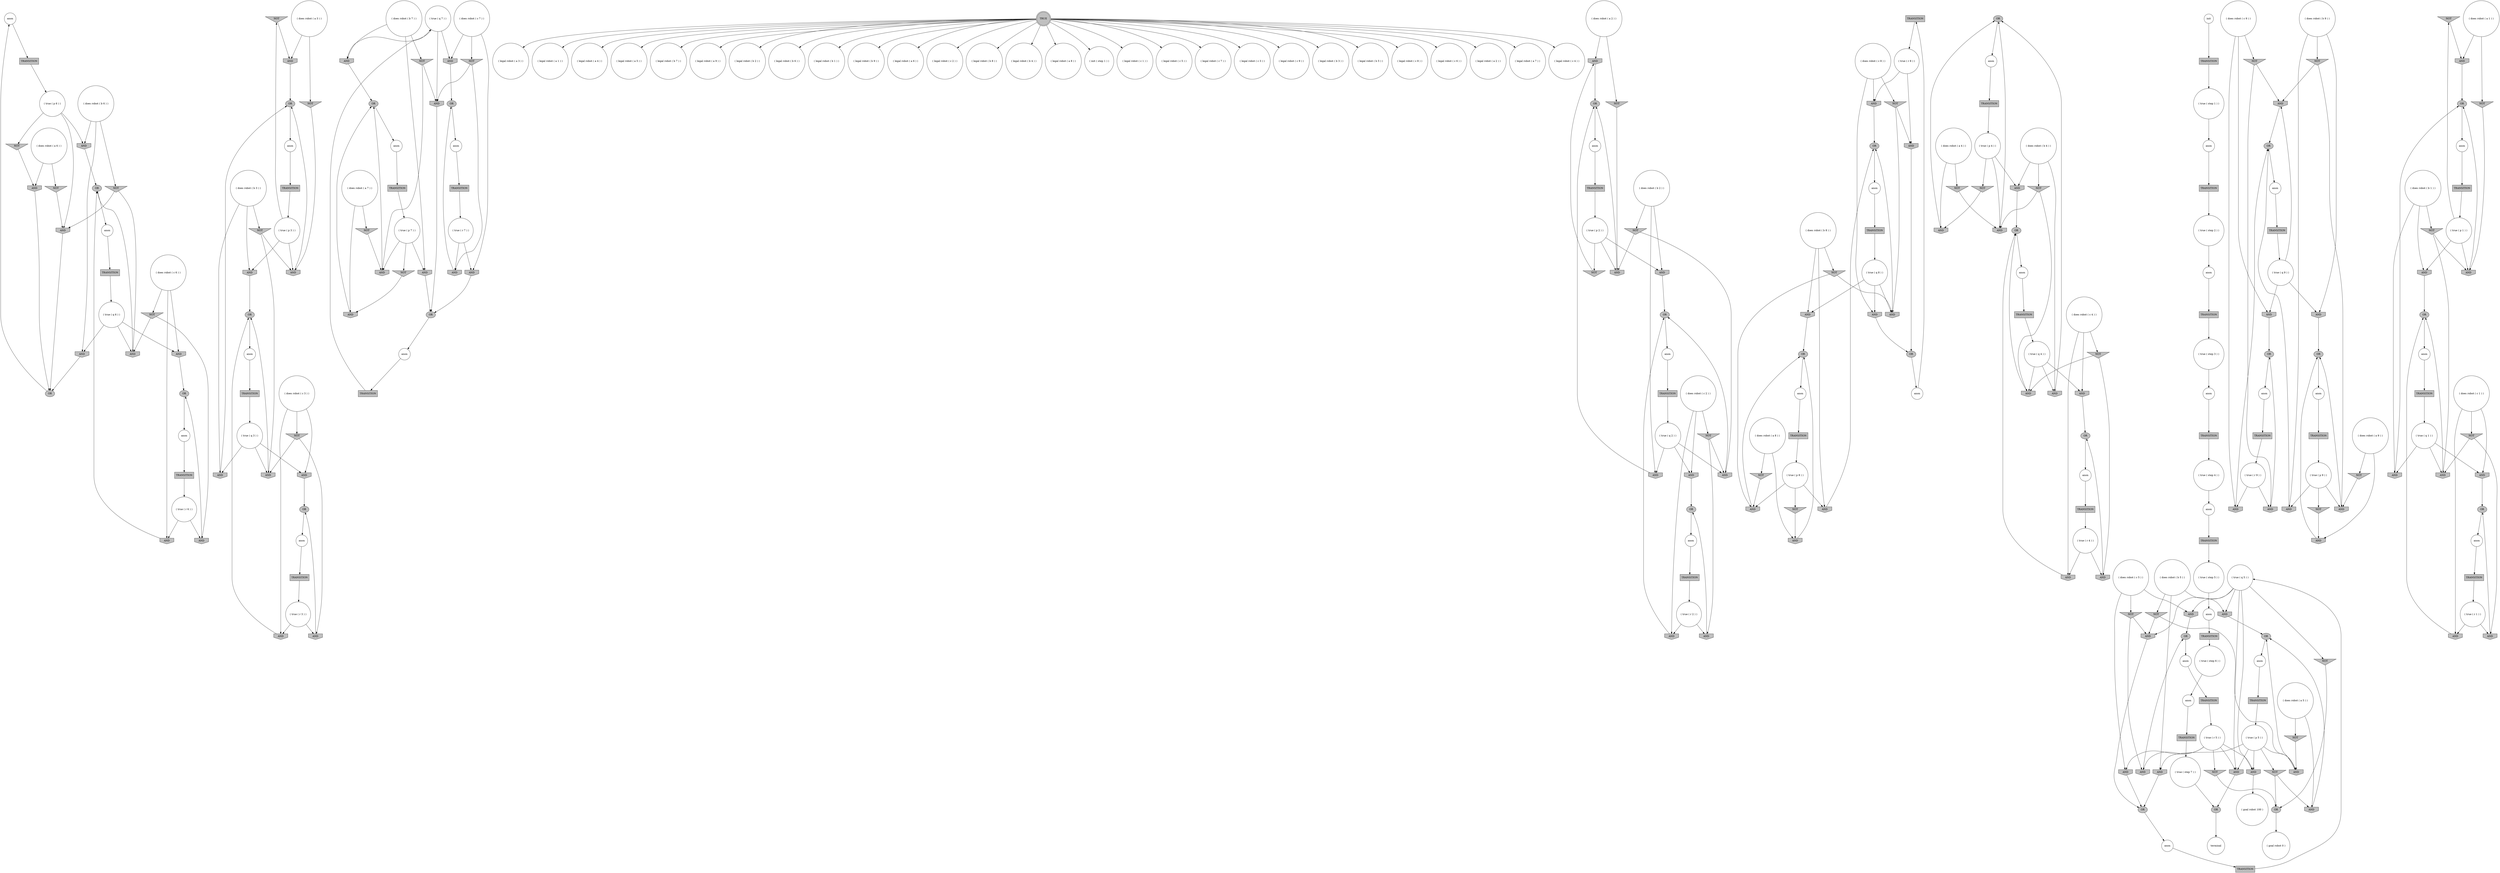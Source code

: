 digraph propNet
{
	"@2c8210fc"[shape=circle, style= filled, fillcolor=white, label="anon"]; "@2c8210fc"->"@67a5fb5a"; 
	"@19aa5882"[shape=circle, style= filled, fillcolor=white, label="( does robot ( a 6 ) )"]; "@19aa5882"->"@2773a64a"; "@19aa5882"->"@7087e9bf"; 
	"@67a5fb5a"[shape=box, style= filled, fillcolor=grey, label="TRANSITION"]; "@67a5fb5a"->"@7291b9b0"; 
	"@5dd6c336"[shape=invtriangle, style= filled, fillcolor=grey, label="NOT"]; "@5dd6c336"->"@3eaa3e5b"; 
	"@590eb535"[shape=circle, style= filled, fillcolor=white, label="( true ( q 7 ) )"]; "@590eb535"->"@eefeff8"; "@590eb535"->"@5082277"; "@590eb535"->"@425113f0"; 
	"@4f09dcbb"[shape=circle, style= filled, fillcolor=white, label="( legal robot ( a 3 ) )"]; 
	"@36e3fd79"[shape=invhouse, style= filled, fillcolor=grey, label="AND"]; "@36e3fd79"->"@f292738"; 
	"@1efd9b97"[shape=box, style= filled, fillcolor=grey, label="TRANSITION"]; "@1efd9b97"->"@72392814"; 
	"@7bab2c3"[shape=invtriangle, style= filled, fillcolor=grey, label="NOT"]; "@7bab2c3"->"@722e242b"; "@7bab2c3"->"@1a005861"; 
	"@659e733e"[shape=ellipse, style= filled, fillcolor=grey, label="OR"]; "@659e733e"->"@5a01f91"; 
	"@74021a1e"[shape=box, style= filled, fillcolor=grey, label="TRANSITION"]; "@74021a1e"->"@d7b79a6"; 
	"@6ea85b4"[shape=invtriangle, style= filled, fillcolor=grey, label="NOT"]; "@6ea85b4"->"@eefeff8"; "@6ea85b4"->"@20edbca8"; 
	"@39849daf"[shape=invhouse, style= filled, fillcolor=grey, label="AND"]; "@39849daf"->"@6491cf0b"; 
	"@107aa187"[shape=circle, style= filled, fillcolor=white, label="( legal robot ( a 1 ) )"]; 
	"@67c354e6"[shape=circle, style= filled, fillcolor=white, label="anon"]; "@67c354e6"->"@19de041e"; 
	"@7d9ccb73"[shape=ellipse, style= filled, fillcolor=grey, label="OR"]; "@7d9ccb73"->"@40f12b72"; 
	"@20edbca8"[shape=invhouse, style= filled, fillcolor=grey, label="AND"]; "@20edbca8"->"@4a6f19d5"; 
	"@67384a6a"[shape=circle, style= filled, fillcolor=white, label="( legal robot ( a 4 ) )"]; 
	"@87b7b11"[shape=invhouse, style= filled, fillcolor=grey, label="AND"]; "@87b7b11"->"@6491cf0b"; 
	"@4d7c6bf"[shape=invhouse, style= filled, fillcolor=grey, label="AND"]; "@4d7c6bf"->"@622f996f"; 
	"@665b6d00"[shape=invtriangle, style= filled, fillcolor=grey, label="NOT"]; "@665b6d00"->"@6a095b8a"; "@665b6d00"->"@7c514f7f"; 
	"@50739aa3"[shape=circle, style= filled, fillcolor=white, label="( does robot ( a 7 ) )"]; "@50739aa3"->"@4f88f506"; "@50739aa3"->"@32318293"; 
	"@6302ae84"[shape=circle, style= filled, fillcolor=white, label="( legal robot ( a 5 ) )"]; 
	"@2f984f7d"[shape=invhouse, style= filled, fillcolor=grey, label="AND"]; "@2f984f7d"->"@53786b79"; 
	"@40f12b72"[shape=circle, style= filled, fillcolor=white, label="anon"]; "@40f12b72"->"@2735877f"; 
	"@43277a30"[shape=circle, style= filled, fillcolor=white, label="anon"]; "@43277a30"->"@469695f"; 
	"@7e92997e"[shape=circle, style= filled, fillcolor=white, label="( true ( r 6 ) )"]; "@7e92997e"->"@1a005861"; "@7e92997e"->"@f3f348b"; 
	"@698f352"[shape=invtriangle, style= filled, fillcolor=grey, label="NOT"]; "@698f352"->"@cf546f8"; 
	"@40d1e07c"[shape=invhouse, style= filled, fillcolor=grey, label="AND"]; "@40d1e07c"->"@14b5d05b"; 
	"@24db14d4"[shape=circle, style= filled, fillcolor=white, label="( does robot ( c 3 ) )"]; "@24db14d4"->"@69a18ee2"; "@24db14d4"->"@2b347d33"; "@24db14d4"->"@2eb80f1c"; 
	"@347cb44d"[shape=invhouse, style= filled, fillcolor=grey, label="AND"]; "@347cb44d"->"@1c4c94e5"; 
	"@4532be10"[shape=invtriangle, style= filled, fillcolor=grey, label="NOT"]; "@4532be10"->"@65c2fee"; 
	"@32487ae0"[shape=circle, style= filled, fillcolor=white, label="( true ( step 4 ) )"]; "@32487ae0"->"@233f99af"; 
	"@6177060f"[shape=circle, style= filled, fillcolor=white, label="( true ( p 9 ) )"]; "@6177060f"->"@4d2ef4c6"; "@6177060f"->"@5a388c74"; "@6177060f"->"@7c514f7f"; 
	"@e4eb585"[shape=circle, style= filled, fillcolor=white, label="( does robot ( a 1 ) )"]; "@e4eb585"->"@65c2fee"; "@e4eb585"->"@73395dab"; 
	"@22489c42"[shape=circle, style= filled, fillcolor=white, label="anon"]; "@22489c42"->"@264d40df"; 
	"@6648938"[shape=box, style= filled, fillcolor=grey, label="TRANSITION"]; "@6648938"->"@6d854b38"; 
	"@7fc4a2d3"[shape=circle, style= filled, fillcolor=white, label="( true ( p 7 ) )"]; "@7fc4a2d3"->"@131a9310"; "@7fc4a2d3"->"@469e0c2d"; "@7fc4a2d3"->"@5a0eddac"; 
	"@73e492d8"[shape=invhouse, style= filled, fillcolor=grey, label="AND"]; "@73e492d8"->"@308a1f38"; 
	"@962e703"[shape=circle, style= filled, fillcolor=white, label="( true ( step 2 ) )"]; "@962e703"->"@10fa706d"; 
	"@78ecf608"[shape=circle, style= filled, fillcolor=white, label="( legal robot ( b 7 ) )"]; 
	"@45b2b450"[shape=circle, style= filled, fillcolor=white, label="( legal robot ( a 9 ) )"]; 
	"@264d40df"[shape=box, style= filled, fillcolor=grey, label="TRANSITION"]; "@264d40df"->"@6c91e321"; 
	"@655e3dc4"[shape=circle, style= filled, fillcolor=white, label="( true ( p 2 ) )"]; "@655e3dc4"->"@40d38976"; "@655e3dc4"->"@e2942da"; "@655e3dc4"->"@1a21b97e"; 
	"@56cdd54e"[shape=circle, style= filled, fillcolor=white, label="anon"]; "@56cdd54e"->"@7a73bc22"; 
	"@44091520"[shape=circle, style= filled, fillcolor=white, label="anon"]; "@44091520"->"@5cf346dc"; 
	"@41697023"[shape=circle, style= filled, fillcolor=white, label="( legal robot ( b 2 ) )"]; 
	"@72a60191"[shape=circle, style= filled, fillcolor=white, label="( legal robot ( b 6 ) )"]; 
	"@132cd8d4"[shape=ellipse, style= filled, fillcolor=grey, label="OR"]; "@132cd8d4"->"@654f5021"; 
	"@661e937f"[shape=invtriangle, style= filled, fillcolor=grey, label="NOT"]; "@661e937f"->"@6165ab39"; "@661e937f"->"@447bbfb8"; 
	"@2484de3c"[shape=box, style= filled, fillcolor=grey, label="TRANSITION"]; "@2484de3c"->"@487bd46a"; 
	"@5454570a"[shape=circle, style= filled, fillcolor=white, label="( does robot ( a 9 ) )"]; "@5454570a"->"@45c81ac0"; "@5454570a"->"@29f2588"; 
	"@6360f5bf"[shape=circle, style= filled, fillcolor=white, label="( legal robot ( b 1 ) )"]; 
	"@1c4c94e5"[shape=ellipse, style= filled, fillcolor=grey, label="OR"]; "@1c4c94e5"->"@67c354e6"; 
	"@4f786b98"[shape=circle, style= filled, fillcolor=white, label="( does robot ( b 5 ) )"]; "@4f786b98"->"@6adff0ea"; "@4f786b98"->"@3341b736"; "@4f786b98"->"@16381a53"; 
	"@58aa17c3"[shape=invtriangle, style= filled, fillcolor=grey, label="NOT"]; "@58aa17c3"->"@87b7b11"; "@58aa17c3"->"@6fe30af"; 
	"@2d0c94a7"[shape=invtriangle, style= filled, fillcolor=grey, label="NOT"]; "@2d0c94a7"->"@14f3770c"; 
	"@4df93ace"[shape=circle, style= filled, fillcolor=white, label="anon"]; "@4df93ace"->"@152e7cb6"; 
	"@d0cc53e"[shape=circle, style= filled, fillcolor=white, label="( legal robot ( b 9 ) )"]; 
	"@3d360c93"[shape=invtriangle, style= filled, fillcolor=grey, label="NOT"]; "@3d360c93"->"@2773a64a"; 
	"@540e1666"[shape=circle, style= filled, fillcolor=white, label="( does robot ( b 3 ) )"]; "@540e1666"->"@73e492d8"; "@540e1666"->"@847a8f3"; "@540e1666"->"@68e0ada6"; 
	"@450f8ee4"[shape=circle, style= filled, fillcolor=white, label="( legal robot ( a 6 ) )"]; 
	"@786167d"[shape=circle, style= filled, fillcolor=white, label="( does robot ( c 1 ) )"]; "@786167d"->"@314585"; "@786167d"->"@742e6c66"; "@786167d"->"@40944dbd"; 
	"@6c91e321"[shape=circle, style= filled, fillcolor=white, label="( true ( p 3 ) )"]; "@6c91e321"->"@73e492d8"; "@6c91e321"->"@76a8a314"; "@6c91e321"->"@5dd6c336"; 
	"@629a99eb"[shape=invtriangle, style= filled, fillcolor=grey, label="NOT"]; "@629a99eb"->"@cf546f8"; "@629a99eb"->"@13ef45e0"; 
	"@335ad36d"[shape=invtriangle, style= filled, fillcolor=grey, label="NOT"]; "@335ad36d"->"@4f7f1d92"; "@335ad36d"->"@feeb372"; 
	"@5170a650"[shape=invhouse, style= filled, fillcolor=grey, label="AND"]; "@5170a650"->"@48da5bc0"; 
	"@48da5bc0"[shape=ellipse, style= filled, fillcolor=grey, label="OR"]; "@48da5bc0"->"@77bdbf9d"; 
	"@1c39bf12"[shape=box, style= filled, fillcolor=grey, label="TRANSITION"]; "@1c39bf12"->"@77479ef9"; 
	"@13ced821"[shape=invhouse, style= filled, fillcolor=grey, label="AND"]; "@13ced821"->"@ff21056"; 
	"@59d6e3d2"[shape=circle, style= filled, fillcolor=white, label="( legal robot ( c 2 ) )"]; 
	"@58dcdffc"[shape=circle, style= filled, fillcolor=white, label="( goal robot 100 )"]; 
	"@c4ce427"[shape=circle, style= filled, fillcolor=white, label="( true ( q 5 ) )"]; "@c4ce427"->"@2a47b35d"; "@c4ce427"->"@fbb8694"; "@c4ce427"->"@14ee3dee"; "@c4ce427"->"@feeb372"; "@c4ce427"->"@16381a53"; "@c4ce427"->"@5e20dcb7"; 
	"@7c514f7f"[shape=invhouse, style= filled, fillcolor=grey, label="AND"]; "@7c514f7f"->"@4ed7581b"; 
	"@6fe30af"[shape=invhouse, style= filled, fillcolor=grey, label="AND"]; "@6fe30af"->"@659e733e"; 
	"@5dd183b7"[shape=circle, style= filled, fillcolor=white, label="( does robot ( b 8 ) )"]; "@5dd183b7"->"@54be8c3e"; "@5dd183b7"->"@661e937f"; "@5dd183b7"->"@2f984f7d"; 
	"@72392814"[shape=circle, style= filled, fillcolor=white, label="( true ( r 8 ) )"]; "@72392814"->"@4d7c6bf"; "@72392814"->"@dbb205a"; 
	"@314585"[shape=invhouse, style= filled, fillcolor=grey, label="AND"]; "@314585"->"@1e34f445"; 
	"@447bbfb8"[shape=invhouse, style= filled, fillcolor=grey, label="AND"]; "@447bbfb8"->"@622f996f"; 
	"@706ee404"[shape=ellipse, style= filled, fillcolor=grey, label="OR"]; "@706ee404"->"@3bfc47"; 
	"@65c2fee"[shape=invhouse, style= filled, fillcolor=grey, label="AND"]; "@65c2fee"->"@636f2067"; 
	"@21ce9f9d"[shape=circle, style= filled, fillcolor=white, label="( does robot ( a 8 ) )"]; "@21ce9f9d"->"@1c3508c0"; "@21ce9f9d"->"@904eabb"; 
	"@f3f348b"[shape=invhouse, style= filled, fillcolor=grey, label="AND"]; "@f3f348b"->"@706ee404"; 
	"@63a0eec3"[shape=ellipse, style= filled, fillcolor=grey, label="OR"]; "@63a0eec3"->"@5a9b774e"; 
	"@e31bcc8"[shape=circle, style= filled, fillcolor=white, label="( legal robot ( b 8 ) )"]; 
	"@307b56e"[shape=invhouse, style= filled, fillcolor=grey, label="AND"]; "@307b56e"->"@308a1f38"; 
	"@40944dbd"[shape=invhouse, style= filled, fillcolor=grey, label="AND"]; "@40944dbd"->"@ff21056"; 
	"@55b7bf86"[shape=invtriangle, style= filled, fillcolor=grey, label="NOT"]; "@55b7bf86"->"@6fe30af"; 
	"@48007a17"[shape=circle, style= filled, fillcolor=white, label="( true ( q 6 ) )"]; "@48007a17"->"@722e242b"; "@48007a17"->"@5025bd56"; "@48007a17"->"@457414c8"; 
	"@5c48cd13"[shape=circle, style= filled, fillcolor=white, label="( true ( p 8 ) )"]; "@5c48cd13"->"@54be8c3e"; "@5c48cd13"->"@2f8fc9ba"; "@5c48cd13"->"@6165ab39"; 
	"@77bdbf9d"[shape=circle, style= filled, fillcolor=white, label="anon"]; "@77bdbf9d"->"@1bf1e666"; 
	"@487bd46a"[shape=circle, style= filled, fillcolor=white, label="( true ( r 1 ) )"]; "@487bd46a"->"@15517e5e"; "@487bd46a"->"@40944dbd"; 
	"@1f5fa713"[shape=invtriangle, style= filled, fillcolor=grey, label="NOT"]; "@1f5fa713"->"@722e242b"; "@1f5fa713"->"@40d1e07c"; 
	"@29f2588"[shape=invtriangle, style= filled, fillcolor=grey, label="NOT"]; "@29f2588"->"@7c514f7f"; 
	"@f1a47df"[shape=box, style= filled, fillcolor=grey, label="TRANSITION"]; "@f1a47df"->"@2af4ca49"; 
	"@54c707c1"[shape=ellipse, style= filled, fillcolor=grey, label="OR"]; "@54c707c1"->"@56ce3b62"; 
	"@24ec42e0"[shape=invtriangle, style= filled, fillcolor=grey, label="NOT"]; "@24ec42e0"->"@eefeff8"; "@24ec42e0"->"@131a9310"; 
	"@4d2ef4c6"[shape=invtriangle, style= filled, fillcolor=grey, label="NOT"]; "@4d2ef4c6"->"@45c81ac0"; 
	"@14f3770c"[shape=invhouse, style= filled, fillcolor=grey, label="AND"]; "@14f3770c"->"@659e733e"; 
	"@6912d7ae"[shape=invtriangle, style= filled, fillcolor=grey, label="NOT"]; "@6912d7ae"->"@76a8a314"; 
	"@70b11164"[shape=circle, style= filled, fillcolor=white, label="( legal robot ( b 4 ) )"]; 
	"@741b3967"[shape=box, style= filled, fillcolor=grey, label="TRANSITION"]; "@741b3967"->"@18a4edc4"; 
	"@76086988"[shape=ellipse, style= filled, fillcolor=grey, label="OR"]; "@76086988"->"@22489c42"; 
	"@847a8f3"[shape=invhouse, style= filled, fillcolor=grey, label="AND"]; "@847a8f3"->"@76086988"; 
	"@134683c0"[shape=box, style= filled, fillcolor=grey, label="TRANSITION"]; "@134683c0"->"@4a867fad"; 
	"@5e20dcb7"[shape=invhouse, style= filled, fillcolor=grey, label="AND"]; "@5e20dcb7"->"@35f6ef01"; 
	"@195b6aad"[shape=box, style= filled, fillcolor=grey, label="TRANSITION"]; "@195b6aad"->"@7e92997e"; 
	"@209daa17"[shape=circle, style= filled, fillcolor=white, label="( legal robot ( a 8 ) )"]; 
	"@6d7ffbf"[shape=circle, style= filled, fillcolor=white, label="anon"]; "@6d7ffbf"->"@2b52b6f5"; 
	"@15e8e5a7"[shape=box, style= filled, fillcolor=grey, label="TRANSITION"]; "@15e8e5a7"->"@962e703"; 
	"@5dd41318"[shape=circle, style= filled, fillcolor=white, label="( init ( step 1 ) )"]; 
	"@18a4edc4"[shape=circle, style= filled, fillcolor=white, label="( true ( q 3 ) )"]; "@18a4edc4"->"@69a18ee2"; "@18a4edc4"->"@847a8f3"; "@18a4edc4"->"@307b56e"; 
	"@654f5021"[shape=circle, style= filled, fillcolor=white, label="anon"]; "@654f5021"->"@195b6aad"; 
	"@5a388c74"[shape=invhouse, style= filled, fillcolor=grey, label="AND"]; "@5a388c74"->"@48fafd42"; 
	"@23b6c184"[shape=circle, style= filled, fillcolor=white, label="( does robot ( c 5 ) )"]; "@23b6c184"->"@2a47b35d"; "@23b6c184"->"@335ad36d"; "@23b6c184"->"@347cb44d"; 
	"@41d47f59"[shape=circle, style= filled, fillcolor=white, label="( does robot ( a 5 ) )"]; "@41d47f59"->"@c07bacb"; "@41d47f59"->"@13ef45e0"; 
	"@74d8c3ee"[shape=ellipse, style= filled, fillcolor=grey, label="OR"]; "@74d8c3ee"->"@43277a30"; 
	"@ff21056"[shape=ellipse, style= filled, fillcolor=grey, label="OR"]; "@ff21056"->"@5d0e8647"; 
	"@228917a2"[shape=circle, style= filled, fillcolor=white, label="anon"]; "@228917a2"->"@15e8e5a7"; 
	"@64428527"[shape=circle, style= filled, fillcolor=white, label="( true ( r 7 ) )"]; "@64428527"->"@5eea3cdf"; "@64428527"->"@20edbca8"; 
	"@1e590510"[shape=circle, style= filled, fillcolor=white, label="( does robot ( b 9 ) )"]; "@1e590510"->"@665b6d00"; "@1e590510"->"@6cceb6dd"; "@1e590510"->"@5a388c74"; 
	"@5c232697"[shape=circle, style= filled, fillcolor=white, label="( does robot ( c 6 ) )"]; "@5c232697"->"@7bab2c3"; "@5c232697"->"@5025bd56"; "@5c232697"->"@f3f348b"; 
	"@6adff0ea"[shape=invtriangle, style= filled, fillcolor=grey, label="NOT"]; "@6adff0ea"->"@1441c977"; "@6adff0ea"->"@feeb372"; 
	"@7b6bb7d9"[shape=box, style= filled, fillcolor=grey, label="TRANSITION"]; "@7b6bb7d9"->"@95d0a50"; 
	"@1bd97d0d"[shape=circle, style= filled, fillcolor=white, label="anon"]; "@1bd97d0d"->"@3ee05ad6"; 
	"@45c81ac0"[shape=invhouse, style= filled, fillcolor=grey, label="AND"]; "@45c81ac0"->"@4ed7581b"; 
	"@71fc3828"[shape=invtriangle, style= filled, fillcolor=grey, label="NOT"]; "@71fc3828"->"@7f8837f1"; "@71fc3828"->"@65cb048e"; 
	"@155b6116"[shape=invhouse, style= filled, fillcolor=grey, label="AND"]; "@155b6116"->"@706ee404"; 
	"@16321e6"[shape=box, style= filled, fillcolor=grey, label="TRANSITION"]; "@16321e6"->"@4e1d2b8e"; 
	"@388aaff4"[shape=circle, style= filled, fillcolor=white, label="( true ( q 8 ) )"]; "@388aaff4"->"@45570f5c"; "@388aaff4"->"@447bbfb8"; "@388aaff4"->"@2f984f7d"; 
	"@19de041e"[shape=box, style= filled, fillcolor=grey, label="TRANSITION"]; "@19de041e"->"@c4ce427"; 
	"@7168afdd"[shape=circle, style= filled, fillcolor=white, label="anon"]; "@7168afdd"->"@44449afc"; 
	"@70bb6255"[shape=circle, style= filled, fillcolor=white, label="anon"]; "@70bb6255"->"@421906df"; 
	"@5025bd56"[shape=invhouse, style= filled, fillcolor=grey, label="AND"]; "@5025bd56"->"@132cd8d4"; 
	"@14b5d05b"[shape=ellipse, style= filled, fillcolor=grey, label="OR"]; "@14b5d05b"->"@2c8210fc"; 
	"@2735877f"[shape=box, style= filled, fillcolor=grey, label="TRANSITION"]; "@2735877f"->"@c16c2c0"; 
	"@7c4f8358"[shape=circle, style= filled, fillcolor=white, label="( true ( step 5 ) )"]; "@7c4f8358"->"@49e4585"; 
	"@2f8fc9ba"[shape=invtriangle, style= filled, fillcolor=grey, label="NOT"]; "@2f8fc9ba"->"@904eabb"; 
	"@4aa193fe"[shape=invhouse, style= filled, fillcolor=grey, label="AND"]; "@4aa193fe"->"@2583d260"; 
	"@4d092447"[shape=circle, style= filled, fillcolor=white, label="anon"]; "@4d092447"->"@4cd297c0"; 
	"@7c40627c"[shape=circle, style= filled, fillcolor=white, label="( legal robot ( c 1 ) )"]; 
	"@53786b79"[shape=ellipse, style= filled, fillcolor=grey, label="OR"]; "@53786b79"->"@6d7ffbf"; 
	"@cf546f8"[shape=ellipse, style= filled, fillcolor=grey, label="OR"]; "@cf546f8"->"@3b064a6d"; 
	"@2755d4be"[shape=circle, style= filled, fillcolor=white, label="init"]; "@2755d4be"->"@74021a1e"; 
	"@15517e5e"[shape=invhouse, style= filled, fillcolor=grey, label="AND"]; "@15517e5e"->"@1e34f445"; 
	"@230278c5"[shape=circle, style= filled, fillcolor=white, label="anon"]; "@230278c5"->"@6d3d422d"; 
	"@44449afc"[shape=box, style= filled, fillcolor=grey, label="TRANSITION"]; "@44449afc"->"@dec3c6d"; 
	"@14b87d31"[shape=circle, style= filled, fillcolor=white, label="anon"]; "@14b87d31"->"@79123c5f"; 
	"@5d0e8647"[shape=circle, style= filled, fillcolor=white, label="anon"]; "@5d0e8647"->"@40b890dc"; 
	"@6964130"[shape=circle, style= filled, fillcolor=white, label="anon"]; "@6964130"->"@134683c0"; 
	"@77479ef9"[shape=circle, style= filled, fillcolor=white, label="( true ( q 9 ) )"]; "@77479ef9"->"@30db95a1"; "@77479ef9"->"@6cceb6dd"; "@77479ef9"->"@6a095b8a"; 
	"@2a47b35d"[shape=invhouse, style= filled, fillcolor=grey, label="AND"]; "@2a47b35d"->"@7d9ccb73"; 
	"@fbb8694"[shape=invhouse, style= filled, fillcolor=grey, label="AND"]; "@fbb8694"->"@58dcdffc"; 
	"@66c54654"[shape=circle, style= filled, fillcolor=white, label="terminal"]; 
	"@49e4585"[shape=circle, style= filled, fillcolor=white, label="anon"]; "@49e4585"->"@6648938"; 
	"@4ab4faeb"[shape=invhouse, style= filled, fillcolor=grey, label="AND"]; "@4ab4faeb"->"@74d8c3ee"; 
	"@127f2261"[shape=circle, style= filled, fillcolor=white, label="( does robot ( b 4 ) )"]; "@127f2261"->"@5515c974"; "@127f2261"->"@58aa17c3"; "@127f2261"->"@3241b635"; 
	"@131a9310"[shape=invhouse, style= filled, fillcolor=grey, label="AND"]; "@131a9310"->"@63a0eec3"; 
	"@7860e390"[shape=circle, style= filled, fillcolor=white, label="anon"]; "@7860e390"->"@67b14530"; 
	"@144f3ba2"[shape=doublecircle, style= filled, fillcolor=grey, label="TRUE"]; "@144f3ba2"->"@78ecf608"; "@144f3ba2"->"@45b2b450"; "@144f3ba2"->"@2b071e12"; "@144f3ba2"->"@442982d8"; "@144f3ba2"->"@4f09dcbb"; "@144f3ba2"->"@604745cf"; "@144f3ba2"->"@14d55de"; "@144f3ba2"->"@41697023"; "@144f3ba2"->"@72a60191"; "@144f3ba2"->"@71412b61"; "@144f3ba2"->"@70b11164"; "@144f3ba2"->"@6360f5bf"; "@144f3ba2"->"@107aa187"; "@144f3ba2"->"@d0cc53e"; "@144f3ba2"->"@6d87275d"; "@144f3ba2"->"@67384a6a"; "@144f3ba2"->"@209daa17"; "@144f3ba2"->"@450f8ee4"; "@144f3ba2"->"@32eccfe7"; "@144f3ba2"->"@59d6e3d2"; "@144f3ba2"->"@7c40627c"; "@144f3ba2"->"@6302ae84"; "@144f3ba2"->"@6701fa9e"; "@144f3ba2"->"@575c13ef"; "@144f3ba2"->"@5dd41318"; "@144f3ba2"->"@6e3e28"; "@144f3ba2"->"@e31bcc8"; "@144f3ba2"->"@594560cf"; 
	"@77f6d2e3"[shape=invtriangle, style= filled, fillcolor=grey, label="NOT"]; "@77f6d2e3"->"@40d38976"; 
	"@742e6c66"[shape=invtriangle, style= filled, fillcolor=grey, label="NOT"]; "@742e6c66"->"@13ced821"; "@742e6c66"->"@15517e5e"; 
	"@622f996f"[shape=ellipse, style= filled, fillcolor=grey, label="OR"]; "@622f996f"->"@230278c5"; 
	"@79123c5f"[shape=box, style= filled, fillcolor=grey, label="TRANSITION"]; "@79123c5f"->"@6cb49b19"; 
	"@3341b736"[shape=invhouse, style= filled, fillcolor=grey, label="AND"]; "@3341b736"->"@1c4c94e5"; 
	"@5a01f91"[shape=circle, style= filled, fillcolor=white, label="anon"]; "@5a01f91"->"@f1a47df"; 
	"@421906df"[shape=box, style= filled, fillcolor=grey, label="TRANSITION"]; "@421906df"->"@221a5770"; 
	"@2af4ca49"[shape=circle, style= filled, fillcolor=white, label="( true ( p 4 ) )"]; "@2af4ca49"->"@3241b635"; "@2af4ca49"->"@2d0c94a7"; "@2af4ca49"->"@6fe30af"; 
	"@3ee05ad6"[shape=box, style= filled, fillcolor=grey, label="TRANSITION"]; "@3ee05ad6"->"@6177060f"; 
	"@6d8f729c"[shape=circle, style= filled, fillcolor=white, label="( does robot ( b 2 ) )"]; "@6d8f729c"->"@3d4e49a"; "@6d8f729c"->"@64ad97f5"; "@6d8f729c"->"@1a21b97e"; 
	"@45570f5c"[shape=invhouse, style= filled, fillcolor=grey, label="AND"]; "@45570f5c"->"@54c707c1"; 
	"@c07bacb"[shape=invtriangle, style= filled, fillcolor=grey, label="NOT"]; "@c07bacb"->"@1441c977"; 
	"@3fd83cf4"[shape=invhouse, style= filled, fillcolor=grey, label="AND"]; "@3fd83cf4"->"@ff21056"; 
	"@6701fa9e"[shape=circle, style= filled, fillcolor=white, label="( legal robot ( c 6 ) )"]; 
	"@469695f"[shape=box, style= filled, fillcolor=grey, label="TRANSITION"]; "@469695f"->"@35e80f3a"; 
	"@feeb372"[shape=invhouse, style= filled, fillcolor=grey, label="AND"]; "@feeb372"->"@1c4c94e5"; 
	"@457414c8"[shape=invhouse, style= filled, fillcolor=grey, label="AND"]; "@457414c8"->"@14b5d05b"; 
	"@6e3e28"[shape=circle, style= filled, fillcolor=white, label="( legal robot ( a 7 ) )"]; 
	"@54be8c3e"[shape=invhouse, style= filled, fillcolor=grey, label="AND"]; "@54be8c3e"->"@622f996f"; 
	"@904eabb"[shape=invhouse, style= filled, fillcolor=grey, label="AND"]; "@904eabb"->"@53786b79"; 
	"@288e85b5"[shape=circle, style= filled, fillcolor=white, label="( does robot ( b 7 ) )"]; "@288e85b5"->"@24ec42e0"; "@288e85b5"->"@5082277"; "@288e85b5"->"@5a0eddac"; 
	"@3f7aa2a8"[shape=circle, style= filled, fillcolor=white, label="( true ( p 5 ) )"]; "@3f7aa2a8"->"@fbb8694"; "@3f7aa2a8"->"@629a99eb"; "@3f7aa2a8"->"@1441c977"; "@3f7aa2a8"->"@3341b736"; "@3f7aa2a8"->"@5e20dcb7"; 
	"@65cb048e"[shape=invhouse, style= filled, fillcolor=grey, label="AND"]; "@65cb048e"->"@2583d260"; 
	"@3241b635"[shape=invhouse, style= filled, fillcolor=grey, label="AND"]; "@3241b635"->"@6491cf0b"; 
	"@68e0ada6"[shape=invtriangle, style= filled, fillcolor=grey, label="NOT"]; "@68e0ada6"->"@76a8a314"; "@68e0ada6"->"@307b56e"; 
	"@5eea3cdf"[shape=invhouse, style= filled, fillcolor=grey, label="AND"]; "@5eea3cdf"->"@7746df77"; 
	"@2b071e12"[shape=circle, style= filled, fillcolor=white, label="( legal robot ( c 5 ) )"]; 
	"@40d38976"[shape=invhouse, style= filled, fillcolor=grey, label="AND"]; "@40d38976"->"@f292738"; 
	"@604745cf"[shape=circle, style= filled, fillcolor=white, label="( legal robot ( c 3 ) )"]; 
	"@6c98a8b8"[shape=circle, style= filled, fillcolor=white, label="( does robot ( c 9 ) )"]; "@6c98a8b8"->"@30db95a1"; "@6c98a8b8"->"@1ec3362f"; "@6c98a8b8"->"@1a6cffbb"; 
	"@7a73bc22"[shape=box, style= filled, fillcolor=grey, label="TRANSITION"]; "@7a73bc22"->"@655e3dc4"; 
	"@4a6f19d5"[shape=ellipse, style= filled, fillcolor=grey, label="OR"]; "@4a6f19d5"->"@44091520"; 
	"@73395dab"[shape=invtriangle, style= filled, fillcolor=grey, label="NOT"]; "@73395dab"->"@22dca7d0"; 
	"@221a5770"[shape=circle, style= filled, fillcolor=white, label="( true ( r 9 ) )"]; "@221a5770"->"@2dabcea"; "@221a5770"->"@1ec3362f"; 
	"@5a9b774e"[shape=circle, style= filled, fillcolor=white, label="anon"]; "@5a9b774e"->"@132f4538"; 
	"@2dabcea"[shape=invhouse, style= filled, fillcolor=grey, label="AND"]; "@2dabcea"->"@3a15da7d"; 
	"@6491cf0b"[shape=ellipse, style= filled, fillcolor=grey, label="OR"]; "@6491cf0b"->"@20b00ec2"; 
	"@c16c2c0"[shape=circle, style= filled, fillcolor=white, label="( true ( r 5 ) )"]; "@c16c2c0"->"@4f7f1d92"; "@c16c2c0"->"@fbb8694"; "@c16c2c0"->"@698f352"; "@c16c2c0"->"@5e20dcb7"; "@c16c2c0"->"@347cb44d"; 
	"@1a21b97e"[shape=invhouse, style= filled, fillcolor=grey, label="AND"]; "@1a21b97e"->"@2583d260"; 
	"@6cb49b19"[shape=circle, style= filled, fillcolor=white, label="( true ( p 1 ) )"]; "@6cb49b19"->"@22dca7d0"; "@6cb49b19"->"@3fd83cf4"; "@6cb49b19"->"@4532be10"; 
	"@1c3508c0"[shape=invtriangle, style= filled, fillcolor=grey, label="NOT"]; "@1c3508c0"->"@6165ab39"; 
	"@69a18ee2"[shape=invhouse, style= filled, fillcolor=grey, label="AND"]; "@69a18ee2"->"@74d8c3ee"; 
	"@35f6ef01"[shape=ellipse, style= filled, fillcolor=grey, label="OR"]; "@35f6ef01"->"@66c54654"; 
	"@64ad97f5"[shape=invtriangle, style= filled, fillcolor=grey, label="NOT"]; "@64ad97f5"->"@40d38976"; "@64ad97f5"->"@65cb048e"; 
	"@56ce3b62"[shape=circle, style= filled, fillcolor=white, label="anon"]; "@56ce3b62"->"@1efd9b97"; 
	"@7087e9bf"[shape=invtriangle, style= filled, fillcolor=grey, label="NOT"]; "@7087e9bf"->"@40d1e07c"; 
	"@5082277"[shape=invhouse, style= filled, fillcolor=grey, label="AND"]; "@5082277"->"@63a0eec3"; 
	"@3219ee8a"[shape=invtriangle, style= filled, fillcolor=grey, label="NOT"]; "@3219ee8a"->"@dbb205a"; "@3219ee8a"->"@447bbfb8"; 
	"@35e80f3a"[shape=circle, style= filled, fillcolor=white, label="( true ( r 3 ) )"]; "@35e80f3a"->"@4ab4faeb"; "@35e80f3a"->"@2eb80f1c"; 
	"@1eb7d25"[shape=invhouse, style= filled, fillcolor=grey, label="AND"]; "@1eb7d25"->"@636f2067"; 
	"@50c3d062"[shape=box, style= filled, fillcolor=grey, label="TRANSITION"]; "@50c3d062"->"@7c4f8358"; 
	"@6d3d422d"[shape=box, style= filled, fillcolor=grey, label="TRANSITION"]; "@6d3d422d"->"@388aaff4"; 
	"@dbb205a"[shape=invhouse, style= filled, fillcolor=grey, label="AND"]; "@dbb205a"->"@54c707c1"; 
	"@d7b79a6"[shape=circle, style= filled, fillcolor=white, label="( true ( step 1 ) )"]; "@d7b79a6"->"@228917a2"; 
	"@40e1f305"[shape=circle, style= filled, fillcolor=white, label="( does robot ( c 8 ) )"]; "@40e1f305"->"@4d7c6bf"; "@40e1f305"->"@45570f5c"; "@40e1f305"->"@3219ee8a"; 
	"@b65091f"[shape=circle, style= filled, fillcolor=white, label="( true ( q 1 ) )"]; "@b65091f"->"@1eb7d25"; "@b65091f"->"@13ced821"; "@b65091f"->"@314585"; 
	"@4cd297c0"[shape=box, style= filled, fillcolor=grey, label="TRANSITION"]; "@4cd297c0"->"@35fb2ef9"; 
	"@13ef45e0"[shape=invhouse, style= filled, fillcolor=grey, label="AND"]; "@13ef45e0"->"@4d0ac2a3"; 
	"@132f4538"[shape=box, style= filled, fillcolor=grey, label="TRANSITION"]; "@132f4538"->"@7fc4a2d3"; 
	"@469e0c2d"[shape=invtriangle, style= filled, fillcolor=grey, label="NOT"]; "@469e0c2d"->"@32318293"; 
	"@2b52b6f5"[shape=box, style= filled, fillcolor=grey, label="TRANSITION"]; "@2b52b6f5"->"@5c48cd13"; 
	"@20773d03"[shape=invhouse, style= filled, fillcolor=grey, label="AND"]; "@20773d03"->"@304a0ac5"; 
	"@14ee3dee"[shape=invtriangle, style= filled, fillcolor=grey, label="NOT"]; "@14ee3dee"->"@cf546f8"; 
	"@7d7082d8"[shape=circle, style= filled, fillcolor=white, label="anon"]; "@7d7082d8"->"@4369a50b"; 
	"@2690ed81"[shape=circle, style= filled, fillcolor=white, label="anon"]; "@2690ed81"->"@2484de3c"; 
	"@76a8a314"[shape=invhouse, style= filled, fillcolor=grey, label="AND"]; "@76a8a314"->"@76086988"; 
	"@636f2067"[shape=ellipse, style= filled, fillcolor=grey, label="OR"]; "@636f2067"->"@14b87d31"; 
	"@746e96ff"[shape=invtriangle, style= filled, fillcolor=grey, label="NOT"]; "@746e96ff"->"@5dedb45"; "@746e96ff"->"@87b7b11"; 
	"@14d55de"[shape=circle, style= filled, fillcolor=white, label="( legal robot ( c 9 ) )"]; 
	"@425113f0"[shape=invhouse, style= filled, fillcolor=grey, label="AND"]; "@425113f0"->"@4a6f19d5"; 
	"@2773a64a"[shape=invhouse, style= filled, fillcolor=grey, label="AND"]; "@2773a64a"->"@14b5d05b"; 
	"@71412b61"[shape=circle, style= filled, fillcolor=white, label="( legal robot ( b 3 ) )"]; 
	"@2b347d33"[shape=invtriangle, style= filled, fillcolor=grey, label="NOT"]; "@2b347d33"->"@4ab4faeb"; "@2b347d33"->"@307b56e"; 
	"@30db95a1"[shape=invhouse, style= filled, fillcolor=grey, label="AND"]; "@30db95a1"->"@3a15da7d"; 
	"@7f8837f1"[shape=invhouse, style= filled, fillcolor=grey, label="AND"]; "@7f8837f1"->"@304a0ac5"; 
	"@dec3c6d"[shape=circle, style= filled, fillcolor=white, label="( true ( q 2 ) )"]; "@dec3c6d"->"@20773d03"; "@dec3c6d"->"@3d4e49a"; "@dec3c6d"->"@65cb048e"; 
	"@5515c974"[shape=invhouse, style= filled, fillcolor=grey, label="AND"]; "@5515c974"->"@659e733e"; 
	"@2583d260"[shape=ellipse, style= filled, fillcolor=grey, label="OR"]; "@2583d260"->"@7168afdd"; 
	"@40b890dc"[shape=box, style= filled, fillcolor=grey, label="TRANSITION"]; "@40b890dc"->"@b65091f"; 
	"@4ec1429c"[shape=circle, style= filled, fillcolor=white, label="( does robot ( c 2 ) )"]; "@4ec1429c"->"@20773d03"; "@4ec1429c"->"@4aa193fe"; "@4ec1429c"->"@71fc3828"; 
	"@5dedb45"[shape=invhouse, style= filled, fillcolor=grey, label="AND"]; "@5dedb45"->"@48da5bc0"; 
	"@32162f16"[shape=circle, style= filled, fillcolor=white, label="( does robot ( a 2 ) )"]; "@32162f16"->"@36e3fd79"; "@32162f16"->"@77f6d2e3"; 
	"@6d87275d"[shape=circle, style= filled, fillcolor=white, label="( legal robot ( b 5 ) )"]; 
	"@5a0eddac"[shape=invhouse, style= filled, fillcolor=grey, label="AND"]; "@5a0eddac"->"@7746df77"; 
	"@4d0ac2a3"[shape=ellipse, style= filled, fillcolor=grey, label="OR"]; "@4d0ac2a3"->"@7d7082d8"; 
	"@6a095b8a"[shape=invhouse, style= filled, fillcolor=grey, label="AND"]; "@6a095b8a"->"@48fafd42"; 
	"@4f7f1d92"[shape=invhouse, style= filled, fillcolor=grey, label="AND"]; "@4f7f1d92"->"@7d9ccb73"; 
	"@22dca7d0"[shape=invhouse, style= filled, fillcolor=grey, label="AND"]; "@22dca7d0"->"@636f2067"; 
	"@326cbecf"[shape=box, style= filled, fillcolor=grey, label="TRANSITION"]; "@326cbecf"->"@48007a17"; 
	"@f292738"[shape=ellipse, style= filled, fillcolor=grey, label="OR"]; "@f292738"->"@56cdd54e"; 
	"@575c13ef"[shape=circle, style= filled, fillcolor=white, label="( legal robot ( a 2 ) )"]; 
	"@1e34f445"[shape=ellipse, style= filled, fillcolor=grey, label="OR"]; "@1e34f445"->"@2690ed81"; 
	"@67b14530"[shape=box, style= filled, fillcolor=grey, label="TRANSITION"]; "@67b14530"->"@32487ae0"; 
	"@1a005861"[shape=invhouse, style= filled, fillcolor=grey, label="AND"]; "@1a005861"->"@132cd8d4"; 
	"@304a0ac5"[shape=ellipse, style= filled, fillcolor=grey, label="OR"]; "@304a0ac5"->"@4d092447"; 
	"@152e7cb6"[shape=box, style= filled, fillcolor=grey, label="TRANSITION"]; "@152e7cb6"->"@590eb535"; 
	"@233f99af"[shape=circle, style= filled, fillcolor=white, label="anon"]; "@233f99af"->"@50c3d062"; 
	"@6165ab39"[shape=invhouse, style= filled, fillcolor=grey, label="AND"]; "@6165ab39"->"@53786b79"; 
	"@318c69a9"[shape=circle, style= filled, fillcolor=white, label="( true ( r 4 ) )"]; "@318c69a9"->"@39849daf"; "@318c69a9"->"@5dedb45"; 
	"@677456bc"[shape=circle, style= filled, fillcolor=white, label="( does robot ( c 7 ) )"]; "@677456bc"->"@6ea85b4"; "@677456bc"->"@5eea3cdf"; "@677456bc"->"@425113f0"; 
	"@20b00ec2"[shape=circle, style= filled, fillcolor=white, label="anon"]; "@20b00ec2"->"@7b6bb7d9"; 
	"@3b34c0a6"[shape=circle, style= filled, fillcolor=white, label="( does robot ( b 1 ) )"]; "@3b34c0a6"->"@1eb7d25"; "@3b34c0a6"->"@453f0a8"; "@3b34c0a6"->"@3fd83cf4"; 
	"@3d4e49a"[shape=invhouse, style= filled, fillcolor=grey, label="AND"]; "@3d4e49a"->"@f292738"; 
	"@6d854b38"[shape=circle, style= filled, fillcolor=white, label="( true ( step 6 ) )"]; "@6d854b38"->"@6964130"; 
	"@32318293"[shape=invhouse, style= filled, fillcolor=grey, label="AND"]; "@32318293"->"@63a0eec3"; 
	"@442982d8"[shape=circle, style= filled, fillcolor=white, label="( legal robot ( c 7 ) )"]; 
	"@16381a53"[shape=invhouse, style= filled, fillcolor=grey, label="AND"]; "@16381a53"->"@4d0ac2a3"; 
	"@4e1d2b8e"[shape=circle, style= filled, fillcolor=white, label="( true ( step 3 ) )"]; "@4e1d2b8e"->"@7860e390"; 
	"@6cceb6dd"[shape=invhouse, style= filled, fillcolor=grey, label="AND"]; "@6cceb6dd"->"@4ed7581b"; 
	"@3eaa3e5b"[shape=invhouse, style= filled, fillcolor=grey, label="AND"]; "@3eaa3e5b"->"@76086988"; 
	"@35fb2ef9"[shape=circle, style= filled, fillcolor=white, label="( true ( r 2 ) )"]; "@35fb2ef9"->"@7f8837f1"; "@35fb2ef9"->"@4aa193fe"; 
	"@3b064a6d"[shape=circle, style= filled, fillcolor=white, label="( goal robot 0 )"]; 
	"@3c07ae6d"[shape=circle, style= filled, fillcolor=white, label="anon"]; "@3c07ae6d"->"@741b3967"; 
	"@10fa706d"[shape=circle, style= filled, fillcolor=white, label="anon"]; "@10fa706d"->"@16321e6"; 
	"@7291b9b0"[shape=circle, style= filled, fillcolor=white, label="( true ( p 6 ) )"]; "@7291b9b0"->"@155b6116"; "@7291b9b0"->"@3d360c93"; "@7291b9b0"->"@40d1e07c"; 
	"@95d0a50"[shape=circle, style= filled, fillcolor=white, label="( true ( q 4 ) )"]; "@95d0a50"->"@5170a650"; "@95d0a50"->"@5515c974"; "@95d0a50"->"@87b7b11"; 
	"@2eb80f1c"[shape=invhouse, style= filled, fillcolor=grey, label="AND"]; "@2eb80f1c"->"@308a1f38"; 
	"@37c3432a"[shape=circle, style= filled, fillcolor=white, label="( does robot ( c 4 ) )"]; "@37c3432a"->"@5170a650"; "@37c3432a"->"@39849daf"; "@37c3432a"->"@746e96ff"; 
	"@32eccfe7"[shape=circle, style= filled, fillcolor=white, label="( legal robot ( c 8 ) )"]; 
	"@7c0cbf92"[shape=circle, style= filled, fillcolor=white, label="( does robot ( a 4 ) )"]; "@7c0cbf92"->"@14f3770c"; "@7c0cbf92"->"@55b7bf86"; 
	"@453f0a8"[shape=invtriangle, style= filled, fillcolor=grey, label="NOT"]; "@453f0a8"->"@13ced821"; "@453f0a8"->"@22dca7d0"; 
	"@e2942da"[shape=invtriangle, style= filled, fillcolor=grey, label="NOT"]; "@e2942da"->"@36e3fd79"; 
	"@48fafd42"[shape=ellipse, style= filled, fillcolor=grey, label="OR"]; "@48fafd42"->"@56091d7c"; 
	"@1a6cffbb"[shape=invtriangle, style= filled, fillcolor=grey, label="NOT"]; "@1a6cffbb"->"@2dabcea"; "@1a6cffbb"->"@6a095b8a"; 
	"@1ae3e881"[shape=circle, style= filled, fillcolor=white, label="( does robot ( a 3 ) )"]; "@1ae3e881"->"@6912d7ae"; "@1ae3e881"->"@3eaa3e5b"; 
	"@7746df77"[shape=ellipse, style= filled, fillcolor=grey, label="OR"]; "@7746df77"->"@4df93ace"; 
	"@308a1f38"[shape=ellipse, style= filled, fillcolor=grey, label="OR"]; "@308a1f38"->"@3c07ae6d"; 
	"@4369a50b"[shape=box, style= filled, fillcolor=grey, label="TRANSITION"]; "@4369a50b"->"@3f7aa2a8"; 
	"@4a867fad"[shape=circle, style= filled, fillcolor=white, label="( true ( step 7 ) )"]; "@4a867fad"->"@35f6ef01"; 
	"@4f88f506"[shape=invtriangle, style= filled, fillcolor=grey, label="NOT"]; "@4f88f506"->"@131a9310"; 
	"@56091d7c"[shape=circle, style= filled, fillcolor=white, label="anon"]; "@56091d7c"->"@1c39bf12"; 
	"@eefeff8"[shape=invhouse, style= filled, fillcolor=grey, label="AND"]; "@eefeff8"->"@7746df77"; 
	"@1441c977"[shape=invhouse, style= filled, fillcolor=grey, label="AND"]; "@1441c977"->"@4d0ac2a3"; 
	"@722e242b"[shape=invhouse, style= filled, fillcolor=grey, label="AND"]; "@722e242b"->"@706ee404"; 
	"@3a15da7d"[shape=ellipse, style= filled, fillcolor=grey, label="OR"]; "@3a15da7d"->"@70bb6255"; 
	"@4ed7581b"[shape=ellipse, style= filled, fillcolor=grey, label="OR"]; "@4ed7581b"->"@1bd97d0d"; 
	"@1ec3362f"[shape=invhouse, style= filled, fillcolor=grey, label="AND"]; "@1ec3362f"->"@48fafd42"; 
	"@1bf1e666"[shape=box, style= filled, fillcolor=grey, label="TRANSITION"]; "@1bf1e666"->"@318c69a9"; 
	"@6b033450"[shape=circle, style= filled, fillcolor=white, label="( does robot ( b 6 ) )"]; "@6b033450"->"@155b6116"; "@6b033450"->"@1f5fa713"; "@6b033450"->"@457414c8"; 
	"@3bfc47"[shape=circle, style= filled, fillcolor=white, label="anon"]; "@3bfc47"->"@326cbecf"; 
	"@5cf346dc"[shape=box, style= filled, fillcolor=grey, label="TRANSITION"]; "@5cf346dc"->"@64428527"; 
	"@594560cf"[shape=circle, style= filled, fillcolor=white, label="( legal robot ( c 4 ) )"]; 
}
